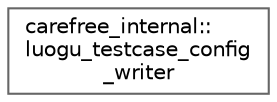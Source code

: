 digraph "类继承关系图"
{
 // LATEX_PDF_SIZE
  bgcolor="transparent";
  edge [fontname=Helvetica,fontsize=10,labelfontname=Helvetica,labelfontsize=10];
  node [fontname=Helvetica,fontsize=10,shape=box,height=0.2,width=0.4];
  rankdir="LR";
  Node0 [id="Node000000",label="carefree_internal::\lluogu_testcase_config\l_writer",height=0.2,width=0.4,color="grey40", fillcolor="white", style="filled",URL="$classcarefree__internal_1_1luogu__testcase__config__writer.html",tooltip=" "];
}

